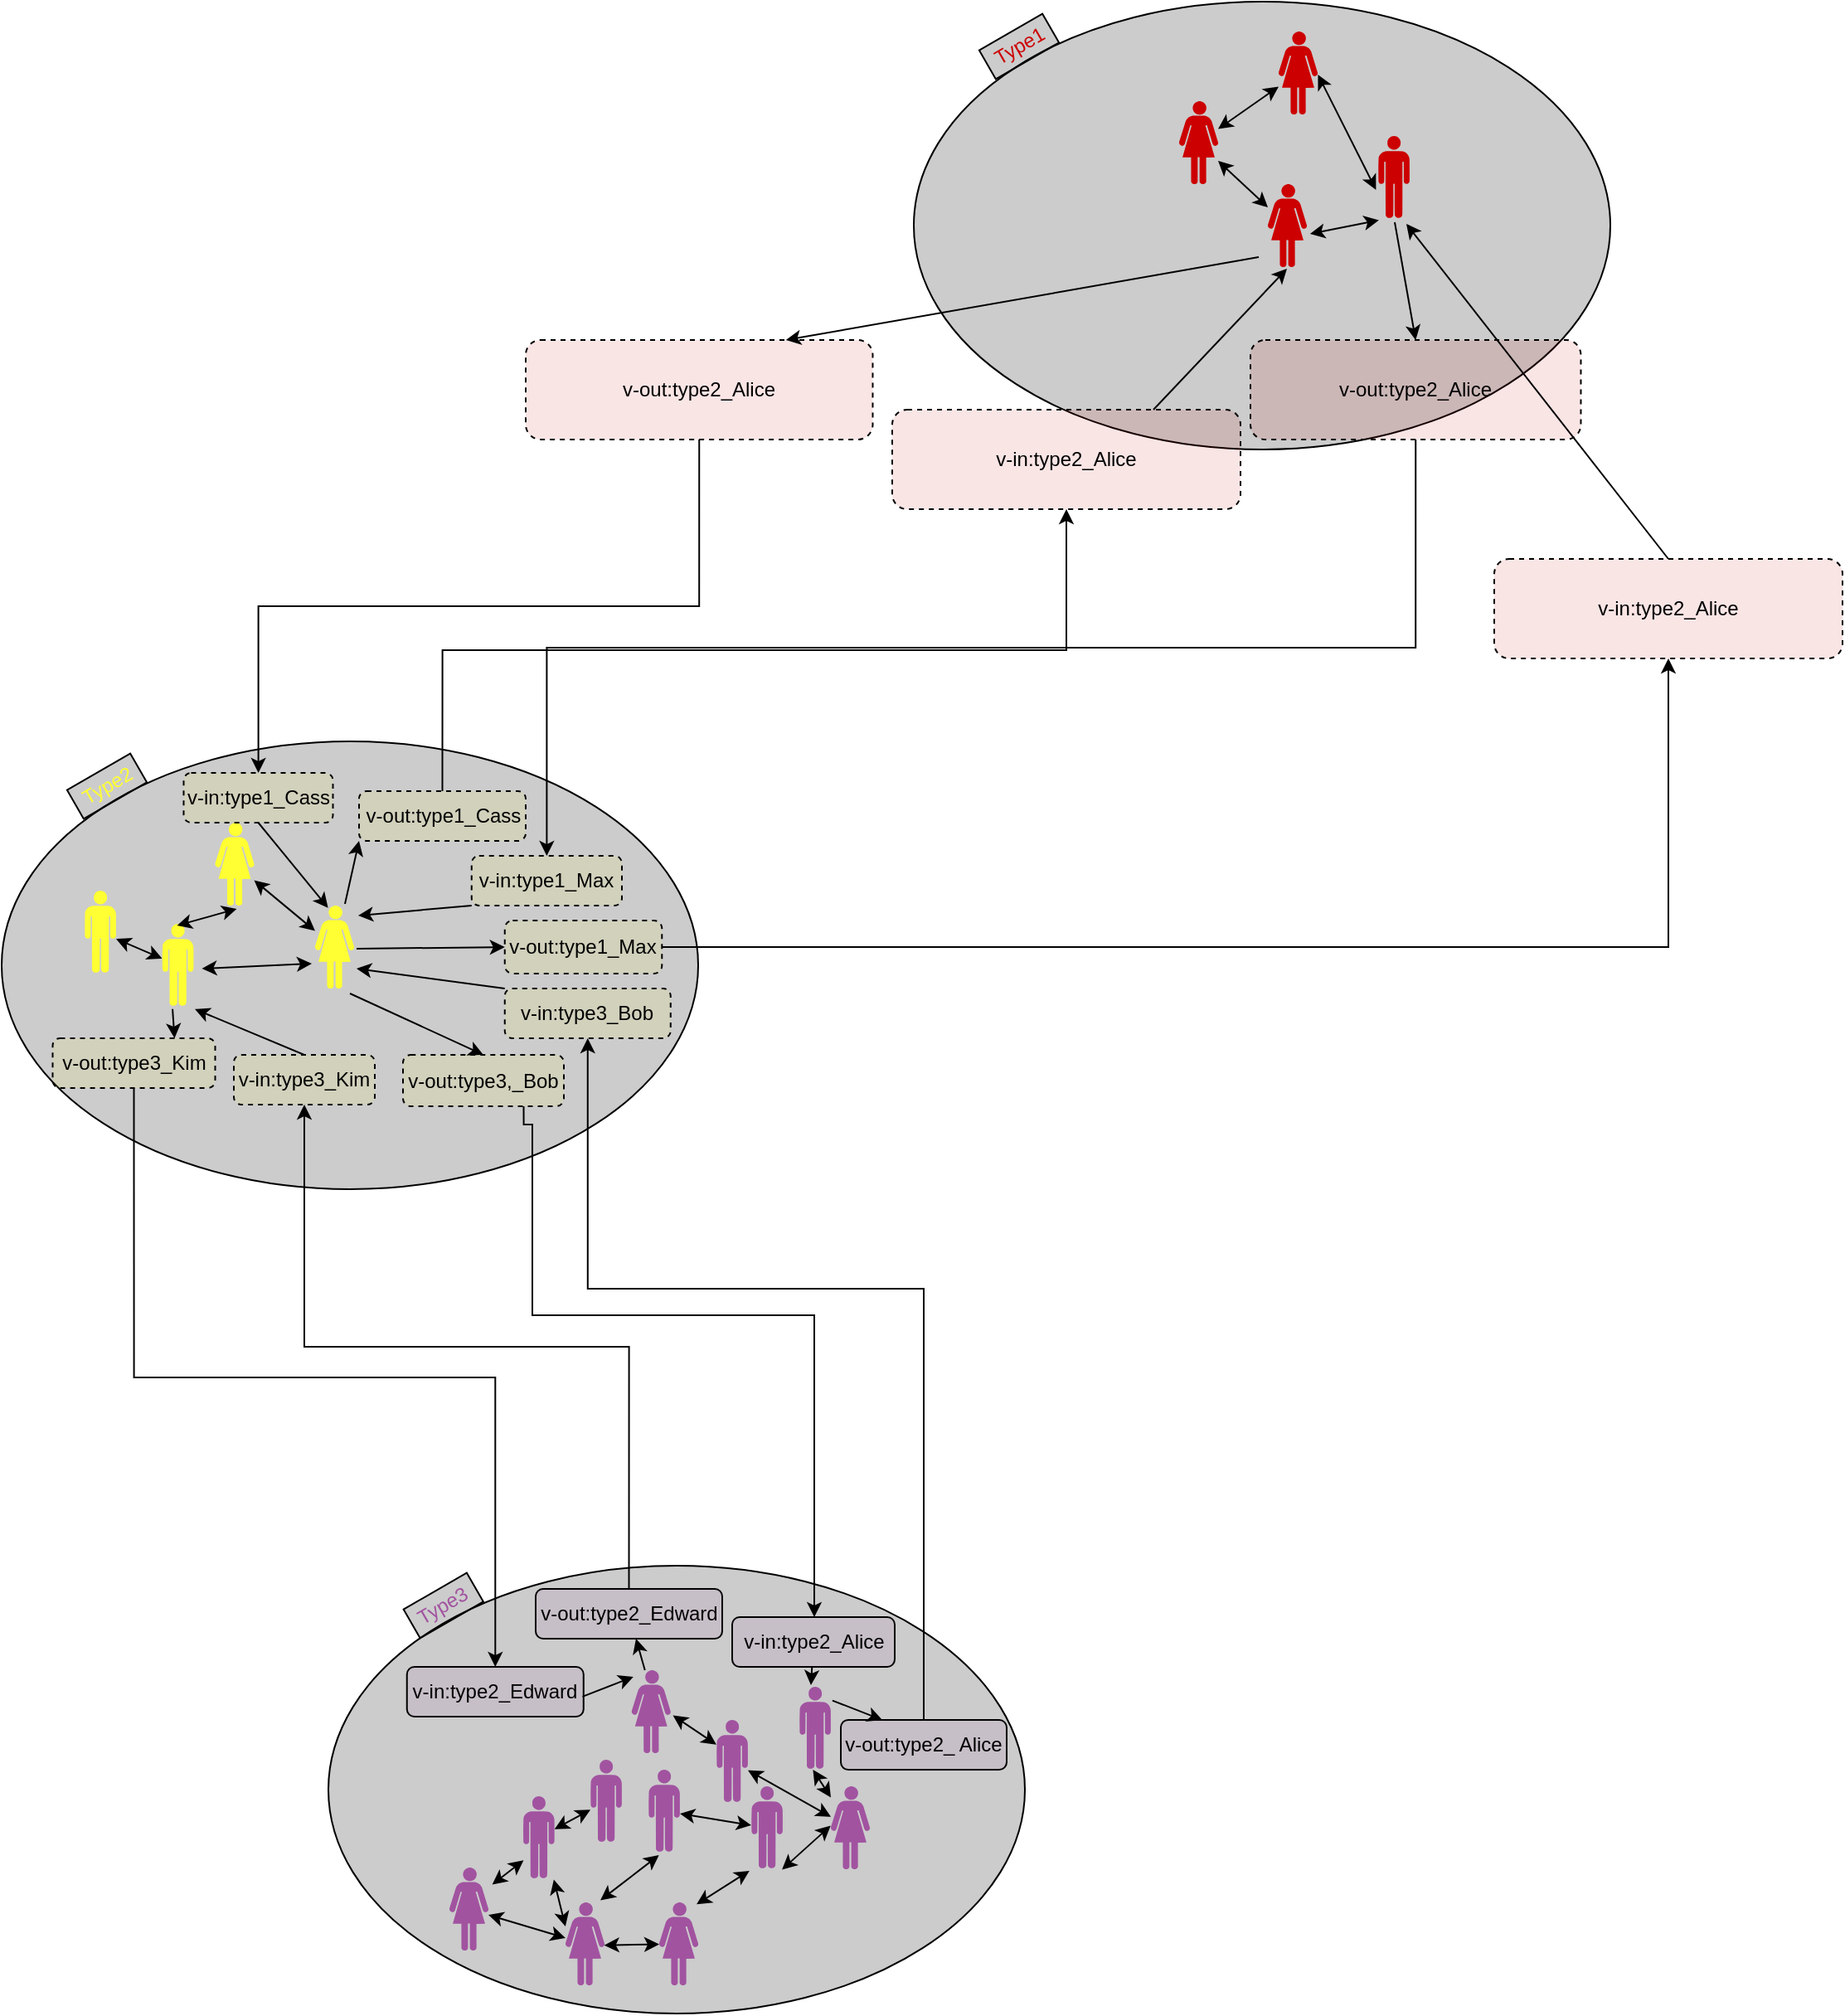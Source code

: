 <mxfile version="24.0.5" type="github">
  <diagram name="Page-1" id="jxV0WXQxOxZ3HEyjg4v9">
    <mxGraphModel dx="568" dy="350" grid="1" gridSize="10" guides="1" tooltips="1" connect="1" arrows="1" fold="1" page="1" pageScale="1" pageWidth="850" pageHeight="1100" math="0" shadow="0">
      <root>
        <mxCell id="0" />
        <mxCell id="1" parent="0" />
        <mxCell id="kV9dxTI8saVoJsgaozw0-5" value="" style="ellipse;whiteSpace=wrap;html=1;fillColor=#000000;fillOpacity=20;" vertex="1" parent="1">
          <mxGeometry x="960" y="754" width="420" height="270" as="geometry" />
        </mxCell>
        <mxCell id="kV9dxTI8saVoJsgaozw0-6" value="&lt;font color=&quot;#cc0000&quot;&gt;Type1&lt;/font&gt;" style="rounded=0;whiteSpace=wrap;html=1;fillColor=#000000;fillOpacity=20;rotation=-30;" vertex="1" parent="1">
          <mxGeometry x="1001.5" y="771" width="44" height="20" as="geometry" />
        </mxCell>
        <mxCell id="kV9dxTI8saVoJsgaozw0-3" value="" style="ellipse;whiteSpace=wrap;html=1;fillColor=#000000;fillOpacity=20;" vertex="1" parent="1">
          <mxGeometry x="607" y="1697" width="420" height="270" as="geometry" />
        </mxCell>
        <mxCell id="PdBsAcg-dEDF8B-ua1IJ-1" value="" style="ellipse;whiteSpace=wrap;html=1;fillColor=#000000;fillOpacity=20;" parent="1" vertex="1">
          <mxGeometry x="410" y="1200" width="420" height="270" as="geometry" />
        </mxCell>
        <mxCell id="sVSSaImffYfLLvmF-h36-5" value="" style="rounded=0;orthogonalLoop=1;jettySize=auto;html=1;startArrow=classic;startFill=1;" parent="1" source="sVSSaImffYfLLvmF-h36-6" target="sVSSaImffYfLLvmF-h36-15" edge="1">
          <mxGeometry relative="1" as="geometry" />
        </mxCell>
        <mxCell id="sVSSaImffYfLLvmF-h36-6" value="" style="verticalLabelPosition=bottom;sketch=0;html=1;fillColor=#A153A0;verticalAlign=top;align=center;pointerEvents=1;shape=mxgraph.cisco_safe.design.actor_1;" parent="1" vertex="1">
          <mxGeometry x="680" y="1879" width="23.5" height="50" as="geometry" />
        </mxCell>
        <mxCell id="sVSSaImffYfLLvmF-h36-7" value="" style="rounded=0;orthogonalLoop=1;jettySize=auto;html=1;startArrow=classic;startFill=1;" parent="1" source="sVSSaImffYfLLvmF-h36-8" target="sVSSaImffYfLLvmF-h36-14" edge="1">
          <mxGeometry relative="1" as="geometry" />
        </mxCell>
        <mxCell id="sVSSaImffYfLLvmF-h36-8" value="" style="verticalLabelPosition=bottom;sketch=0;html=1;fillColor=#A153A0;verticalAlign=top;align=center;pointerEvents=1;shape=mxgraph.cisco_safe.design.actor_2;" parent="1" vertex="1">
          <mxGeometry x="724.38" y="1836" width="19" height="50" as="geometry" />
        </mxCell>
        <mxCell id="sVSSaImffYfLLvmF-h36-9" value="" style="verticalLabelPosition=bottom;sketch=0;html=1;fillColor=#A153A0;verticalAlign=top;align=center;pointerEvents=1;shape=mxgraph.cisco_safe.design.actor_2;" parent="1" vertex="1">
          <mxGeometry x="891" y="1770" width="19" height="50" as="geometry" />
        </mxCell>
        <mxCell id="sVSSaImffYfLLvmF-h36-10" value="" style="verticalLabelPosition=bottom;sketch=0;html=1;fillColor=#CC0000;verticalAlign=top;align=center;pointerEvents=1;shape=mxgraph.cisco_safe.design.actor_2;" parent="1" vertex="1">
          <mxGeometry x="1240" y="835" width="19" height="50" as="geometry" />
        </mxCell>
        <mxCell id="sVSSaImffYfLLvmF-h36-11" value="" style="rounded=0;orthogonalLoop=1;jettySize=auto;html=1;startArrow=classic;startFill=1;" parent="1" source="sVSSaImffYfLLvmF-h36-12" target="sVSSaImffYfLLvmF-h36-36" edge="1">
          <mxGeometry relative="1" as="geometry" />
        </mxCell>
        <mxCell id="sVSSaImffYfLLvmF-h36-12" value="" style="verticalLabelPosition=bottom;sketch=0;html=1;fillColor=#FFFF33;verticalAlign=top;align=center;pointerEvents=1;shape=mxgraph.cisco_safe.design.actor_1;" parent="1" vertex="1">
          <mxGeometry x="599" y="1299" width="23.5" height="50" as="geometry" />
        </mxCell>
        <mxCell id="sVSSaImffYfLLvmF-h36-13" value="" style="endArrow=classic;html=1;rounded=0;exitX=0.018;exitY=0.772;exitDx=0;exitDy=0;exitPerimeter=0;entryX=1.098;entryY=0.206;entryDx=0;entryDy=0;entryPerimeter=0;startArrow=classic;startFill=1;" parent="1" source="sVSSaImffYfLLvmF-h36-8" target="sVSSaImffYfLLvmF-h36-6" edge="1">
          <mxGeometry width="50" height="50" relative="1" as="geometry">
            <mxPoint x="566" y="1890" as="sourcePoint" />
            <mxPoint x="616" y="1840" as="targetPoint" />
          </mxGeometry>
        </mxCell>
        <mxCell id="sVSSaImffYfLLvmF-h36-14" value="" style="verticalLabelPosition=bottom;sketch=0;html=1;fillColor=#A153A0;verticalAlign=top;align=center;pointerEvents=1;shape=mxgraph.cisco_safe.design.actor_2;" parent="1" vertex="1">
          <mxGeometry x="765" y="1814" width="19" height="50" as="geometry" />
        </mxCell>
        <mxCell id="sVSSaImffYfLLvmF-h36-15" value="" style="verticalLabelPosition=bottom;sketch=0;html=1;fillColor=#A153A0;verticalAlign=top;align=center;pointerEvents=1;shape=mxgraph.cisco_safe.design.actor_1;" parent="1" vertex="1">
          <mxGeometry x="750" y="1900" width="23.5" height="50" as="geometry" />
        </mxCell>
        <mxCell id="sVSSaImffYfLLvmF-h36-16" value="" style="rounded=0;orthogonalLoop=1;jettySize=auto;html=1;startArrow=classic;startFill=1;exitX=0.977;exitY=1.004;exitDx=0;exitDy=0;exitPerimeter=0;entryX=-0.003;entryY=0.291;entryDx=0;entryDy=0;entryPerimeter=0;" parent="1" source="sVSSaImffYfLLvmF-h36-8" target="sVSSaImffYfLLvmF-h36-15" edge="1">
          <mxGeometry relative="1" as="geometry">
            <mxPoint x="650" y="1994" as="sourcePoint" />
            <mxPoint x="773" y="1986" as="targetPoint" />
          </mxGeometry>
        </mxCell>
        <mxCell id="sVSSaImffYfLLvmF-h36-17" value="" style="rounded=0;orthogonalLoop=1;jettySize=auto;html=1;startArrow=classic;startFill=1;entryX=0.993;entryY=0.517;entryDx=0;entryDy=0;entryPerimeter=0;" parent="1" source="sVSSaImffYfLLvmF-h36-18" target="sVSSaImffYfLLvmF-h36-15" edge="1">
          <mxGeometry relative="1" as="geometry" />
        </mxCell>
        <mxCell id="sVSSaImffYfLLvmF-h36-18" value="" style="verticalLabelPosition=bottom;sketch=0;html=1;fillColor=#A153A0;verticalAlign=top;align=center;pointerEvents=1;shape=mxgraph.cisco_safe.design.actor_1;" parent="1" vertex="1">
          <mxGeometry x="806.5" y="1900" width="23.5" height="50" as="geometry" />
        </mxCell>
        <mxCell id="sVSSaImffYfLLvmF-h36-19" value="" style="rounded=0;orthogonalLoop=1;jettySize=auto;html=1;startArrow=classic;startFill=1;" parent="1" source="sVSSaImffYfLLvmF-h36-20" target="sVSSaImffYfLLvmF-h36-22" edge="1">
          <mxGeometry relative="1" as="geometry" />
        </mxCell>
        <mxCell id="sVSSaImffYfLLvmF-h36-20" value="" style="verticalLabelPosition=bottom;sketch=0;html=1;fillColor=#A153A0;verticalAlign=top;align=center;pointerEvents=1;shape=mxgraph.cisco_safe.design.actor_2;" parent="1" vertex="1">
          <mxGeometry x="862" y="1830" width="19" height="50" as="geometry" />
        </mxCell>
        <mxCell id="sVSSaImffYfLLvmF-h36-21" value="" style="endArrow=classic;html=1;rounded=0;exitX=0.959;exitY=0.023;exitDx=0;exitDy=0;exitPerimeter=0;entryX=-0.056;entryY=1.019;entryDx=0;entryDy=0;entryPerimeter=0;startArrow=classic;startFill=1;" parent="1" source="sVSSaImffYfLLvmF-h36-18" target="sVSSaImffYfLLvmF-h36-20" edge="1">
          <mxGeometry width="50" height="50" relative="1" as="geometry">
            <mxPoint x="776" y="1850" as="sourcePoint" />
            <mxPoint x="826" y="1800" as="targetPoint" />
          </mxGeometry>
        </mxCell>
        <mxCell id="sVSSaImffYfLLvmF-h36-22" value="" style="verticalLabelPosition=bottom;sketch=0;html=1;fillColor=#A153A0;verticalAlign=top;align=center;pointerEvents=1;shape=mxgraph.cisco_safe.design.actor_2;" parent="1" vertex="1">
          <mxGeometry x="800" y="1820" width="19" height="50" as="geometry" />
        </mxCell>
        <mxCell id="sVSSaImffYfLLvmF-h36-23" value="" style="verticalLabelPosition=bottom;sketch=0;html=1;fillColor=#A153A0;verticalAlign=top;align=center;pointerEvents=1;shape=mxgraph.cisco_safe.design.actor_1;" parent="1" vertex="1">
          <mxGeometry x="910" y="1830" width="23.5" height="50" as="geometry" />
        </mxCell>
        <mxCell id="sVSSaImffYfLLvmF-h36-24" value="" style="rounded=0;orthogonalLoop=1;jettySize=auto;html=1;startArrow=classic;startFill=1;exitX=0.977;exitY=1.004;exitDx=0;exitDy=0;exitPerimeter=0;entryX=-0.007;entryY=0.476;entryDx=0;entryDy=0;entryPerimeter=0;" parent="1" source="sVSSaImffYfLLvmF-h36-20" target="sVSSaImffYfLLvmF-h36-23" edge="1">
          <mxGeometry relative="1" as="geometry">
            <mxPoint x="860" y="1954" as="sourcePoint" />
            <mxPoint x="983" y="1946" as="targetPoint" />
          </mxGeometry>
        </mxCell>
        <mxCell id="sVSSaImffYfLLvmF-h36-25" value="" style="rounded=0;orthogonalLoop=1;jettySize=auto;html=1;startArrow=classic;startFill=1;exitX=0.332;exitY=1.031;exitDx=0;exitDy=0;exitPerimeter=0;entryX=0.896;entryY=-0.026;entryDx=0;entryDy=0;entryPerimeter=0;" parent="1" source="sVSSaImffYfLLvmF-h36-22" target="sVSSaImffYfLLvmF-h36-15" edge="1">
          <mxGeometry relative="1" as="geometry">
            <mxPoint x="695" y="1940" as="sourcePoint" />
            <mxPoint x="773" y="1975" as="targetPoint" />
          </mxGeometry>
        </mxCell>
        <mxCell id="sVSSaImffYfLLvmF-h36-26" value="" style="rounded=0;orthogonalLoop=1;jettySize=auto;html=1;startArrow=classic;startFill=1;" parent="1" source="sVSSaImffYfLLvmF-h36-27" target="sVSSaImffYfLLvmF-h36-23" edge="1">
          <mxGeometry relative="1" as="geometry" />
        </mxCell>
        <mxCell id="sVSSaImffYfLLvmF-h36-27" value="" style="verticalLabelPosition=bottom;sketch=0;html=1;fillColor=#A153A0;verticalAlign=top;align=center;pointerEvents=1;shape=mxgraph.cisco_safe.design.actor_2;" parent="1" vertex="1">
          <mxGeometry x="841" y="1790" width="19" height="50" as="geometry" />
        </mxCell>
        <mxCell id="sVSSaImffYfLLvmF-h36-28" value="" style="verticalLabelPosition=bottom;sketch=0;html=1;fillColor=#A153A0;verticalAlign=top;align=center;pointerEvents=1;shape=mxgraph.cisco_safe.design.actor_1;" parent="1" vertex="1">
          <mxGeometry x="789.88" y="1760" width="23.5" height="50" as="geometry" />
        </mxCell>
        <mxCell id="sVSSaImffYfLLvmF-h36-29" value="" style="rounded=0;orthogonalLoop=1;jettySize=auto;html=1;startArrow=classic;startFill=1;exitX=-0.002;exitY=0.297;exitDx=0;exitDy=0;exitPerimeter=0;entryX=1.059;entryY=0.545;entryDx=0;entryDy=0;entryPerimeter=0;" parent="1" source="sVSSaImffYfLLvmF-h36-27" target="sVSSaImffYfLLvmF-h36-28" edge="1">
          <mxGeometry relative="1" as="geometry">
            <mxPoint x="908.37" y="1884" as="sourcePoint" />
            <mxPoint x="1031.37" y="1876" as="targetPoint" />
          </mxGeometry>
        </mxCell>
        <mxCell id="sVSSaImffYfLLvmF-h36-30" value="" style="rounded=0;orthogonalLoop=1;jettySize=auto;html=1;startArrow=classic;startFill=1;" parent="1" source="sVSSaImffYfLLvmF-h36-31" target="sVSSaImffYfLLvmF-h36-35" edge="1">
          <mxGeometry relative="1" as="geometry" />
        </mxCell>
        <mxCell id="sVSSaImffYfLLvmF-h36-31" value="" style="verticalLabelPosition=bottom;sketch=0;html=1;fillColor=#FFFF33;verticalAlign=top;align=center;pointerEvents=1;shape=mxgraph.cisco_safe.design.actor_2;" parent="1" vertex="1">
          <mxGeometry x="506.75" y="1310" width="19" height="50" as="geometry" />
        </mxCell>
        <mxCell id="sVSSaImffYfLLvmF-h36-32" value="" style="rounded=0;orthogonalLoop=1;jettySize=auto;html=1;startArrow=classic;startFill=1;" parent="1" source="sVSSaImffYfLLvmF-h36-33" target="sVSSaImffYfLLvmF-h36-46" edge="1">
          <mxGeometry relative="1" as="geometry" />
        </mxCell>
        <mxCell id="sVSSaImffYfLLvmF-h36-33" value="" style="verticalLabelPosition=bottom;sketch=0;html=1;fillColor=#CC0000;verticalAlign=top;align=center;pointerEvents=1;shape=mxgraph.cisco_safe.design.actor_1;" parent="1" vertex="1">
          <mxGeometry x="1180" y="772" width="23.5" height="50" as="geometry" />
        </mxCell>
        <mxCell id="sVSSaImffYfLLvmF-h36-34" value="" style="rounded=0;orthogonalLoop=1;jettySize=auto;html=1;startArrow=classic;startFill=1;exitX=1.263;exitY=0.54;exitDx=0;exitDy=0;exitPerimeter=0;entryX=-0.085;entryY=0.7;entryDx=0;entryDy=0;entryPerimeter=0;" parent="1" source="sVSSaImffYfLLvmF-h36-31" target="sVSSaImffYfLLvmF-h36-12" edge="1">
          <mxGeometry relative="1" as="geometry">
            <mxPoint x="610" y="1557" as="sourcePoint" />
            <mxPoint x="666" y="1513" as="targetPoint" />
          </mxGeometry>
        </mxCell>
        <mxCell id="sVSSaImffYfLLvmF-h36-35" value="" style="verticalLabelPosition=bottom;sketch=0;html=1;fillColor=#FFFF33;verticalAlign=top;align=center;pointerEvents=1;shape=mxgraph.cisco_safe.design.actor_2;" parent="1" vertex="1">
          <mxGeometry x="460" y="1290" width="19" height="50" as="geometry" />
        </mxCell>
        <mxCell id="sVSSaImffYfLLvmF-h36-36" value="" style="verticalLabelPosition=bottom;sketch=0;html=1;fillColor=#FFFF33;verticalAlign=top;align=center;pointerEvents=1;shape=mxgraph.cisco_safe.design.actor_1;" parent="1" vertex="1">
          <mxGeometry x="538.75" y="1249" width="23.5" height="50" as="geometry" />
        </mxCell>
        <mxCell id="sVSSaImffYfLLvmF-h36-37" value="" style="rounded=0;orthogonalLoop=1;jettySize=auto;html=1;startArrow=classic;startFill=1;exitX=0.474;exitY=0.02;exitDx=0;exitDy=0;exitPerimeter=0;entryX=0.553;entryY=1.04;entryDx=0;entryDy=0;entryPerimeter=0;" parent="1" source="sVSSaImffYfLLvmF-h36-31" target="sVSSaImffYfLLvmF-h36-36" edge="1">
          <mxGeometry relative="1" as="geometry">
            <mxPoint x="551" y="1399" as="sourcePoint" />
            <mxPoint x="471" y="1399" as="targetPoint" />
          </mxGeometry>
        </mxCell>
        <mxCell id="sVSSaImffYfLLvmF-h36-39" value="&lt;font color=&quot;#ffff33&quot;&gt;Type2&lt;/font&gt;" style="rounded=0;whiteSpace=wrap;html=1;fillColor=#000000;fillOpacity=20;rotation=-30;" parent="1" vertex="1">
          <mxGeometry x="451.5" y="1217" width="44" height="20" as="geometry" />
        </mxCell>
        <mxCell id="sVSSaImffYfLLvmF-h36-43" value="" style="rounded=0;orthogonalLoop=1;jettySize=auto;html=1;entryX=0.431;entryY=1;entryDx=0;entryDy=0;entryPerimeter=0;startArrow=classic;startFill=1;" parent="1" source="sVSSaImffYfLLvmF-h36-23" target="sVSSaImffYfLLvmF-h36-9" edge="1">
          <mxGeometry relative="1" as="geometry" />
        </mxCell>
        <mxCell id="sVSSaImffYfLLvmF-h36-44" value="" style="rounded=0;orthogonalLoop=1;jettySize=auto;html=1;startArrow=classic;startFill=1;entryX=1.009;entryY=0.52;entryDx=0;entryDy=0;entryPerimeter=0;exitX=-0.069;exitY=0.649;exitDx=0;exitDy=0;exitPerimeter=0;" parent="1" source="sVSSaImffYfLLvmF-h36-10" target="sVSSaImffYfLLvmF-h36-33" edge="1">
          <mxGeometry relative="1" as="geometry">
            <mxPoint x="1406" y="1079" as="sourcePoint" />
            <mxPoint x="1231" y="1079" as="targetPoint" />
          </mxGeometry>
        </mxCell>
        <mxCell id="sVSSaImffYfLLvmF-h36-45" value="" style="rounded=0;orthogonalLoop=1;jettySize=auto;html=1;startArrow=classic;startFill=1;" parent="1" source="sVSSaImffYfLLvmF-h36-46" target="sVSSaImffYfLLvmF-h36-47" edge="1">
          <mxGeometry relative="1" as="geometry" />
        </mxCell>
        <mxCell id="sVSSaImffYfLLvmF-h36-46" value="" style="verticalLabelPosition=bottom;sketch=0;html=1;fillColor=#CC0000;verticalAlign=top;align=center;pointerEvents=1;shape=mxgraph.cisco_safe.design.actor_1;" parent="1" vertex="1">
          <mxGeometry x="1120" y="814" width="23.5" height="50" as="geometry" />
        </mxCell>
        <mxCell id="sVSSaImffYfLLvmF-h36-47" value="" style="verticalLabelPosition=bottom;sketch=0;html=1;fillColor=#CC0000;verticalAlign=top;align=center;pointerEvents=1;shape=mxgraph.cisco_safe.design.actor_1;" parent="1" vertex="1">
          <mxGeometry x="1173.5" y="864" width="23.5" height="50" as="geometry" />
        </mxCell>
        <mxCell id="sVSSaImffYfLLvmF-h36-48" value="" style="rounded=0;orthogonalLoop=1;jettySize=auto;html=1;startArrow=classic;startFill=1;entryX=1.083;entryY=0.601;entryDx=0;entryDy=0;entryPerimeter=0;exitX=0.022;exitY=1.014;exitDx=0;exitDy=0;exitPerimeter=0;" parent="1" source="sVSSaImffYfLLvmF-h36-10" target="sVSSaImffYfLLvmF-h36-47" edge="1">
          <mxGeometry relative="1" as="geometry">
            <mxPoint x="1103" y="829" as="sourcePoint" />
            <mxPoint x="1184" y="890" as="targetPoint" />
          </mxGeometry>
        </mxCell>
        <mxCell id="sVSSaImffYfLLvmF-h36-49" style="edgeStyle=orthogonalEdgeStyle;rounded=0;orthogonalLoop=1;jettySize=auto;html=1;exitX=0.5;exitY=0;exitDx=0;exitDy=0;entryX=0.5;entryY=1;entryDx=0;entryDy=0;" parent="1" source="sVSSaImffYfLLvmF-h36-50" target="sVSSaImffYfLLvmF-h36-74" edge="1">
          <mxGeometry relative="1" as="geometry">
            <Array as="points">
              <mxPoint x="966" y="1530" />
              <mxPoint x="763" y="1530" />
            </Array>
          </mxGeometry>
        </mxCell>
        <mxCell id="sVSSaImffYfLLvmF-h36-50" value="v-out:type2_ Alice" style="rounded=1;whiteSpace=wrap;html=1;fillOpacity=10;strokeColor=default;align=center;verticalAlign=middle;fontFamily=Helvetica;fontSize=12;fontColor=default;fillColor=#A153A0;" parent="1" vertex="1">
          <mxGeometry x="916" y="1790" width="100" height="30" as="geometry" />
        </mxCell>
        <mxCell id="sVSSaImffYfLLvmF-h36-51" style="rounded=0;orthogonalLoop=1;jettySize=auto;html=1;exitX=0;exitY=0;exitDx=0;exitDy=0;entryX=1.064;entryY=0.76;entryDx=0;entryDy=0;entryPerimeter=0;" parent="1" source="sVSSaImffYfLLvmF-h36-74" target="sVSSaImffYfLLvmF-h36-12" edge="1">
          <mxGeometry relative="1" as="geometry">
            <mxPoint x="860" y="1338" as="sourcePoint" />
          </mxGeometry>
        </mxCell>
        <mxCell id="sVSSaImffYfLLvmF-h36-52" style="rounded=0;orthogonalLoop=1;jettySize=auto;html=1;entryX=1.039;entryY=1.028;entryDx=0;entryDy=0;entryPerimeter=0;exitX=0.5;exitY=0;exitDx=0;exitDy=0;" parent="1" source="sVSSaImffYfLLvmF-h36-77" target="sVSSaImffYfLLvmF-h36-31" edge="1">
          <mxGeometry relative="1" as="geometry" />
        </mxCell>
        <mxCell id="sVSSaImffYfLLvmF-h36-53" style="rounded=0;orthogonalLoop=1;jettySize=auto;html=1;entryX=0.34;entryY=0;entryDx=0;entryDy=0;entryPerimeter=0;endArrow=none;endFill=0;startArrow=classic;startFill=1;" parent="1" source="sVSSaImffYfLLvmF-h36-66" target="sVSSaImffYfLLvmF-h36-28" edge="1">
          <mxGeometry relative="1" as="geometry" />
        </mxCell>
        <mxCell id="sVSSaImffYfLLvmF-h36-54" style="rounded=0;orthogonalLoop=1;jettySize=auto;html=1;exitX=0.25;exitY=0;exitDx=0;exitDy=0;entryX=1.051;entryY=0.166;entryDx=0;entryDy=0;entryPerimeter=0;endArrow=none;endFill=0;startArrow=classic;startFill=1;" parent="1" source="sVSSaImffYfLLvmF-h36-50" target="sVSSaImffYfLLvmF-h36-9" edge="1">
          <mxGeometry relative="1" as="geometry" />
        </mxCell>
        <mxCell id="sVSSaImffYfLLvmF-h36-55" value="v-in:type2_Alice" style="rounded=1;whiteSpace=wrap;html=1;fillOpacity=10;strokeColor=default;align=center;verticalAlign=middle;fontFamily=Helvetica;fontSize=12;fontColor=default;fillColor=#A153A0;" parent="1" vertex="1">
          <mxGeometry x="850.5" y="1728" width="98" height="30" as="geometry" />
        </mxCell>
        <mxCell id="sVSSaImffYfLLvmF-h36-56" style="rounded=0;orthogonalLoop=1;jettySize=auto;html=1;exitX=0.994;exitY=0.598;exitDx=0;exitDy=0;entryX=0.043;entryY=0.08;entryDx=0;entryDy=0;entryPerimeter=0;endArrow=classic;endFill=1;startArrow=none;startFill=0;exitPerimeter=0;" parent="1" source="sVSSaImffYfLLvmF-h36-79" target="sVSSaImffYfLLvmF-h36-28" edge="1">
          <mxGeometry relative="1" as="geometry">
            <mxPoint x="1092" y="1730" as="sourcePoint" />
            <mxPoint x="1032" y="1764" as="targetPoint" />
          </mxGeometry>
        </mxCell>
        <mxCell id="sVSSaImffYfLLvmF-h36-57" style="rounded=0;orthogonalLoop=1;jettySize=auto;html=1;entryX=0.368;entryY=-0.02;entryDx=0;entryDy=0;entryPerimeter=0;endArrow=classic;endFill=1;startArrow=none;startFill=0;" parent="1" source="sVSSaImffYfLLvmF-h36-55" target="sVSSaImffYfLLvmF-h36-9" edge="1">
          <mxGeometry relative="1" as="geometry">
            <mxPoint x="1157" y="1730" as="sourcePoint" />
            <mxPoint x="1118" y="1755" as="targetPoint" />
          </mxGeometry>
        </mxCell>
        <mxCell id="sVSSaImffYfLLvmF-h36-58" style="rounded=0;orthogonalLoop=1;jettySize=auto;html=1;exitX=0.331;exitY=1.028;exitDx=0;exitDy=0;entryX=0.75;entryY=0;entryDx=0;entryDy=0;endArrow=classic;endFill=1;startArrow=none;startFill=0;exitPerimeter=0;" parent="1" source="sVSSaImffYfLLvmF-h36-31" target="sVSSaImffYfLLvmF-h36-67" edge="1">
          <mxGeometry relative="1" as="geometry">
            <mxPoint x="892" y="1730" as="sourcePoint" />
            <mxPoint x="1025" y="1764" as="targetPoint" />
          </mxGeometry>
        </mxCell>
        <mxCell id="sVSSaImffYfLLvmF-h36-59" style="rounded=0;orthogonalLoop=1;jettySize=auto;html=1;exitX=0.894;exitY=1.06;exitDx=0;exitDy=0;entryX=0.5;entryY=0;entryDx=0;entryDy=0;endArrow=classic;endFill=1;startArrow=none;startFill=0;exitPerimeter=0;" parent="1" source="sVSSaImffYfLLvmF-h36-12" target="sVSSaImffYfLLvmF-h36-76" edge="1">
          <mxGeometry relative="1" as="geometry">
            <mxPoint x="906" y="1639" as="sourcePoint" />
            <mxPoint x="892" y="1670" as="targetPoint" />
          </mxGeometry>
        </mxCell>
        <mxCell id="sVSSaImffYfLLvmF-h36-88" style="edgeStyle=orthogonalEdgeStyle;rounded=0;orthogonalLoop=1;jettySize=auto;html=1;exitX=1;exitY=0.5;exitDx=0;exitDy=0;" parent="1" source="sVSSaImffYfLLvmF-h36-60" target="sVSSaImffYfLLvmF-h36-84" edge="1">
          <mxGeometry relative="1" as="geometry" />
        </mxCell>
        <mxCell id="sVSSaImffYfLLvmF-h36-60" value="v-out:type1_Max" style="rounded=1;whiteSpace=wrap;html=1;dashed=1;strokeColor=default;align=center;verticalAlign=middle;fontFamily=Helvetica;fontSize=12;fontColor=default;fillColor=#FFFF33;fillOpacity=10;" parent="1" vertex="1">
          <mxGeometry x="713.38" y="1308" width="94.76" height="32" as="geometry" />
        </mxCell>
        <mxCell id="sVSSaImffYfLLvmF-h36-87" style="edgeStyle=orthogonalEdgeStyle;rounded=0;orthogonalLoop=1;jettySize=auto;html=1;exitX=0.5;exitY=1;exitDx=0;exitDy=0;" parent="1" source="sVSSaImffYfLLvmF-h36-61" target="sVSSaImffYfLLvmF-h36-83" edge="1">
          <mxGeometry relative="1" as="geometry" />
        </mxCell>
        <mxCell id="sVSSaImffYfLLvmF-h36-61" value="v-out:type2_Alice" style="rounded=1;whiteSpace=wrap;html=1;fillOpacity=10;dashed=1;strokeColor=default;align=center;verticalAlign=middle;fontFamily=Helvetica;fontSize=12;fontColor=default;fillColor=#CC0000;" parent="1" vertex="1">
          <mxGeometry x="1163" y="958" width="199.24" height="60" as="geometry" />
        </mxCell>
        <mxCell id="sVSSaImffYfLLvmF-h36-62" style="rounded=0;orthogonalLoop=1;jettySize=auto;html=1;exitX=0.5;exitY=0;exitDx=0;exitDy=0;entryX=0.895;entryY=1.06;entryDx=0;entryDy=0;entryPerimeter=0;" parent="1" source="sVSSaImffYfLLvmF-h36-84" target="sVSSaImffYfLLvmF-h36-10" edge="1">
          <mxGeometry relative="1" as="geometry" />
        </mxCell>
        <mxCell id="sVSSaImffYfLLvmF-h36-63" style="rounded=0;orthogonalLoop=1;jettySize=auto;html=1;exitX=0;exitY=1;exitDx=0;exitDy=0;entryX=1.106;entryY=0.12;entryDx=0;entryDy=0;entryPerimeter=0;" parent="1" source="sVSSaImffYfLLvmF-h36-83" target="sVSSaImffYfLLvmF-h36-12" edge="1">
          <mxGeometry relative="1" as="geometry" />
        </mxCell>
        <mxCell id="sVSSaImffYfLLvmF-h36-64" style="rounded=0;orthogonalLoop=1;jettySize=auto;html=1;exitX=1.064;exitY=0.52;exitDx=0;exitDy=0;entryX=0;entryY=0.5;entryDx=0;entryDy=0;exitPerimeter=0;" parent="1" source="sVSSaImffYfLLvmF-h36-12" target="sVSSaImffYfLLvmF-h36-60" edge="1">
          <mxGeometry relative="1" as="geometry">
            <mxPoint x="775" y="1148" as="sourcePoint" />
            <mxPoint x="748" y="974" as="targetPoint" />
          </mxGeometry>
        </mxCell>
        <mxCell id="sVSSaImffYfLLvmF-h36-65" style="rounded=0;orthogonalLoop=1;jettySize=auto;html=1;exitX=0.526;exitY=1.04;exitDx=0;exitDy=0;entryX=0.5;entryY=0;entryDx=0;entryDy=0;exitPerimeter=0;" parent="1" source="sVSSaImffYfLLvmF-h36-10" target="sVSSaImffYfLLvmF-h36-61" edge="1">
          <mxGeometry relative="1" as="geometry">
            <mxPoint x="1231" y="1028" as="sourcePoint" />
            <mxPoint x="1413" y="1109" as="targetPoint" />
          </mxGeometry>
        </mxCell>
        <mxCell id="sVSSaImffYfLLvmF-h36-78" style="edgeStyle=orthogonalEdgeStyle;rounded=0;orthogonalLoop=1;jettySize=auto;html=1;exitX=0.5;exitY=0;exitDx=0;exitDy=0;" parent="1" source="sVSSaImffYfLLvmF-h36-66" target="sVSSaImffYfLLvmF-h36-77" edge="1">
          <mxGeometry relative="1" as="geometry" />
        </mxCell>
        <mxCell id="sVSSaImffYfLLvmF-h36-66" value="v-out:type2_Edward" style="rounded=1;whiteSpace=wrap;html=1;fillOpacity=10;strokeColor=default;align=center;verticalAlign=middle;fontFamily=Helvetica;fontSize=12;fontColor=default;fillColor=#A153A0;" parent="1" vertex="1">
          <mxGeometry x="732" y="1711" width="112.5" height="30" as="geometry" />
        </mxCell>
        <mxCell id="sVSSaImffYfLLvmF-h36-80" style="edgeStyle=orthogonalEdgeStyle;rounded=0;orthogonalLoop=1;jettySize=auto;html=1;exitX=0.5;exitY=1;exitDx=0;exitDy=0;" parent="1" source="sVSSaImffYfLLvmF-h36-67" target="sVSSaImffYfLLvmF-h36-79" edge="1">
          <mxGeometry relative="1" as="geometry" />
        </mxCell>
        <mxCell id="sVSSaImffYfLLvmF-h36-67" value="v-out:type3_Kim" style="rounded=1;whiteSpace=wrap;html=1;dashed=1;strokeColor=default;align=center;verticalAlign=middle;fontFamily=Helvetica;fontSize=12;fontColor=default;fillColor=#FFFF33;fillOpacity=10;" parent="1" vertex="1">
          <mxGeometry x="440.75" y="1379" width="98" height="30" as="geometry" />
        </mxCell>
        <mxCell id="sVSSaImffYfLLvmF-h36-86" style="edgeStyle=orthogonalEdgeStyle;rounded=0;orthogonalLoop=1;jettySize=auto;html=1;exitX=0.5;exitY=0;exitDx=0;exitDy=0;entryX=0.5;entryY=1;entryDx=0;entryDy=0;" parent="1" source="sVSSaImffYfLLvmF-h36-68" target="sVSSaImffYfLLvmF-h36-82" edge="1">
          <mxGeometry relative="1" as="geometry" />
        </mxCell>
        <mxCell id="sVSSaImffYfLLvmF-h36-68" value="v-out:type1_Cass" style="rounded=1;whiteSpace=wrap;html=1;dashed=1;strokeColor=default;align=center;verticalAlign=middle;fontFamily=Helvetica;fontSize=12;fontColor=default;fillColor=#FFFF33;fillOpacity=10;" parent="1" vertex="1">
          <mxGeometry x="625.5" y="1230" width="100.5" height="30" as="geometry" />
        </mxCell>
        <mxCell id="sVSSaImffYfLLvmF-h36-85" style="edgeStyle=orthogonalEdgeStyle;rounded=0;orthogonalLoop=1;jettySize=auto;html=1;exitX=0.5;exitY=1;exitDx=0;exitDy=0;" parent="1" source="sVSSaImffYfLLvmF-h36-69" target="sVSSaImffYfLLvmF-h36-81" edge="1">
          <mxGeometry relative="1" as="geometry" />
        </mxCell>
        <mxCell id="sVSSaImffYfLLvmF-h36-69" value="v-out:type2_Alice" style="rounded=1;whiteSpace=wrap;html=1;dashed=1;fillColor=#CC0000;fillOpacity=10;" parent="1" vertex="1">
          <mxGeometry x="726" y="958" width="209.24" height="60" as="geometry" />
        </mxCell>
        <mxCell id="sVSSaImffYfLLvmF-h36-70" style="rounded=0;orthogonalLoop=1;jettySize=auto;html=1;exitX=0.766;exitY=-0.02;exitDx=0;exitDy=0;entryX=0;entryY=1;entryDx=0;entryDy=0;exitPerimeter=0;" parent="1" source="sVSSaImffYfLLvmF-h36-12" target="sVSSaImffYfLLvmF-h36-68" edge="1">
          <mxGeometry relative="1" as="geometry">
            <mxPoint x="766" y="1285" as="sourcePoint" />
            <mxPoint x="842" y="1208" as="targetPoint" />
          </mxGeometry>
        </mxCell>
        <mxCell id="sVSSaImffYfLLvmF-h36-71" style="rounded=0;orthogonalLoop=1;jettySize=auto;html=1;exitX=0.75;exitY=0;exitDx=0;exitDy=0;entryX=0.489;entryY=1.02;entryDx=0;entryDy=0;entryPerimeter=0;" parent="1" source="sVSSaImffYfLLvmF-h36-82" target="sVSSaImffYfLLvmF-h36-47" edge="1">
          <mxGeometry relative="1" as="geometry">
            <mxPoint x="1406" y="1107" as="sourcePoint" />
            <mxPoint x="1146" y="1032" as="targetPoint" />
          </mxGeometry>
        </mxCell>
        <mxCell id="sVSSaImffYfLLvmF-h36-72" style="rounded=0;orthogonalLoop=1;jettySize=auto;html=1;exitX=-0.234;exitY=0.88;exitDx=0;exitDy=0;entryX=0.75;entryY=0;entryDx=0;entryDy=0;exitPerimeter=0;" parent="1" source="sVSSaImffYfLLvmF-h36-47" target="sVSSaImffYfLLvmF-h36-69" edge="1">
          <mxGeometry relative="1" as="geometry">
            <mxPoint x="1397" y="793" as="sourcePoint" />
            <mxPoint x="1273" y="968" as="targetPoint" />
          </mxGeometry>
        </mxCell>
        <mxCell id="sVSSaImffYfLLvmF-h36-73" style="rounded=0;orthogonalLoop=1;jettySize=auto;html=1;exitX=0.5;exitY=1;exitDx=0;exitDy=0;entryX=0.333;entryY=0.027;entryDx=0;entryDy=0;entryPerimeter=0;" parent="1" source="sVSSaImffYfLLvmF-h36-81" target="sVSSaImffYfLLvmF-h36-12" edge="1">
          <mxGeometry relative="1" as="geometry">
            <mxPoint x="522" y="1098" as="sourcePoint" />
            <mxPoint x="226" y="1148" as="targetPoint" />
          </mxGeometry>
        </mxCell>
        <mxCell id="sVSSaImffYfLLvmF-h36-74" value="v-in:type3_Bob" style="rounded=1;whiteSpace=wrap;html=1;dashed=1;strokeColor=default;align=center;verticalAlign=middle;fontFamily=Helvetica;fontSize=12;fontColor=default;fillColor=#FFFF33;fillOpacity=10;" parent="1" vertex="1">
          <mxGeometry x="713.38" y="1349" width="100" height="30" as="geometry" />
        </mxCell>
        <mxCell id="sVSSaImffYfLLvmF-h36-75" style="edgeStyle=orthogonalEdgeStyle;rounded=0;orthogonalLoop=1;jettySize=auto;html=1;exitX=0.75;exitY=1;exitDx=0;exitDy=0;entryX=0.5;entryY=0;entryDx=0;entryDy=0;" parent="1" source="sVSSaImffYfLLvmF-h36-76" target="sVSSaImffYfLLvmF-h36-55" edge="1">
          <mxGeometry relative="1" as="geometry">
            <Array as="points">
              <mxPoint x="725" y="1431" />
              <mxPoint x="730" y="1431" />
              <mxPoint x="730" y="1546" />
              <mxPoint x="900" y="1546" />
              <mxPoint x="900" y="1728" />
            </Array>
          </mxGeometry>
        </mxCell>
        <mxCell id="sVSSaImffYfLLvmF-h36-76" value="v-out:type3,_Bob" style="rounded=1;whiteSpace=wrap;html=1;dashed=1;strokeColor=default;align=center;verticalAlign=middle;fontFamily=Helvetica;fontSize=12;fontColor=default;fillColor=#FFFF33;fillOpacity=10;" parent="1" vertex="1">
          <mxGeometry x="652" y="1389" width="97" height="31" as="geometry" />
        </mxCell>
        <mxCell id="sVSSaImffYfLLvmF-h36-77" value="v-in:type3_Kim" style="rounded=1;whiteSpace=wrap;html=1;dashed=1;strokeColor=default;align=center;verticalAlign=middle;fontFamily=Helvetica;fontSize=12;fontColor=default;fillColor=#FFFF33;fillOpacity=10;" parent="1" vertex="1">
          <mxGeometry x="550" y="1389" width="85" height="30" as="geometry" />
        </mxCell>
        <mxCell id="sVSSaImffYfLLvmF-h36-79" value="&lt;div&gt;v-in:type2_Edward&lt;/div&gt;" style="rounded=1;whiteSpace=wrap;html=1;fillColor=#A153A0;fillOpacity=10;" parent="1" vertex="1">
          <mxGeometry x="654.38" y="1758" width="106.5" height="30" as="geometry" />
        </mxCell>
        <mxCell id="sVSSaImffYfLLvmF-h36-81" value="v-in:type1_Cass" style="rounded=1;whiteSpace=wrap;html=1;fillColor=#FFFF33;fillOpacity=10;dashed=1;strokeColor=default;align=center;verticalAlign=middle;fontFamily=Helvetica;fontSize=12;fontColor=default;" parent="1" vertex="1">
          <mxGeometry x="519.75" y="1219" width="90" height="30" as="geometry" />
        </mxCell>
        <mxCell id="sVSSaImffYfLLvmF-h36-82" value="v-in:type2_Alice" style="rounded=1;whiteSpace=wrap;html=1;dashed=1;strokeColor=default;align=center;verticalAlign=middle;fontFamily=Helvetica;fontSize=12;fontColor=default;fillColor=#CC0000;fillOpacity=10;" parent="1" vertex="1">
          <mxGeometry x="947" y="1000" width="210" height="60" as="geometry" />
        </mxCell>
        <mxCell id="sVSSaImffYfLLvmF-h36-84" value="v-in:type2_Alice" style="rounded=1;whiteSpace=wrap;html=1;fillOpacity=10;dashed=1;strokeColor=default;align=center;verticalAlign=middle;fontFamily=Helvetica;fontSize=12;fontColor=default;fillColor=#CC0000;" parent="1" vertex="1">
          <mxGeometry x="1310" y="1090" width="210" height="60" as="geometry" />
        </mxCell>
        <mxCell id="sVSSaImffYfLLvmF-h36-83" value="v-in:type1_Max" style="rounded=1;whiteSpace=wrap;html=1;dashed=1;strokeColor=default;align=center;verticalAlign=middle;fontFamily=Helvetica;fontSize=12;fontColor=default;fillColor=#FFFF33;fillOpacity=10;" parent="1" vertex="1">
          <mxGeometry x="693.38" y="1269" width="90.62" height="30" as="geometry" />
        </mxCell>
        <mxCell id="kV9dxTI8saVoJsgaozw0-2" style="edgeStyle=orthogonalEdgeStyle;rounded=0;orthogonalLoop=1;jettySize=auto;html=1;exitX=0.5;exitY=1;exitDx=0;exitDy=0;" edge="1" parent="1" source="sVSSaImffYfLLvmF-h36-74" target="sVSSaImffYfLLvmF-h36-74">
          <mxGeometry relative="1" as="geometry" />
        </mxCell>
        <mxCell id="kV9dxTI8saVoJsgaozw0-4" value="&lt;font color=&quot;#a153a0&quot;&gt;Type3&lt;/font&gt;" style="rounded=0;whiteSpace=wrap;html=1;fillColor=#000000;fillOpacity=20;rotation=-30;" vertex="1" parent="1">
          <mxGeometry x="654.38" y="1711" width="44" height="20" as="geometry" />
        </mxCell>
      </root>
    </mxGraphModel>
  </diagram>
</mxfile>
